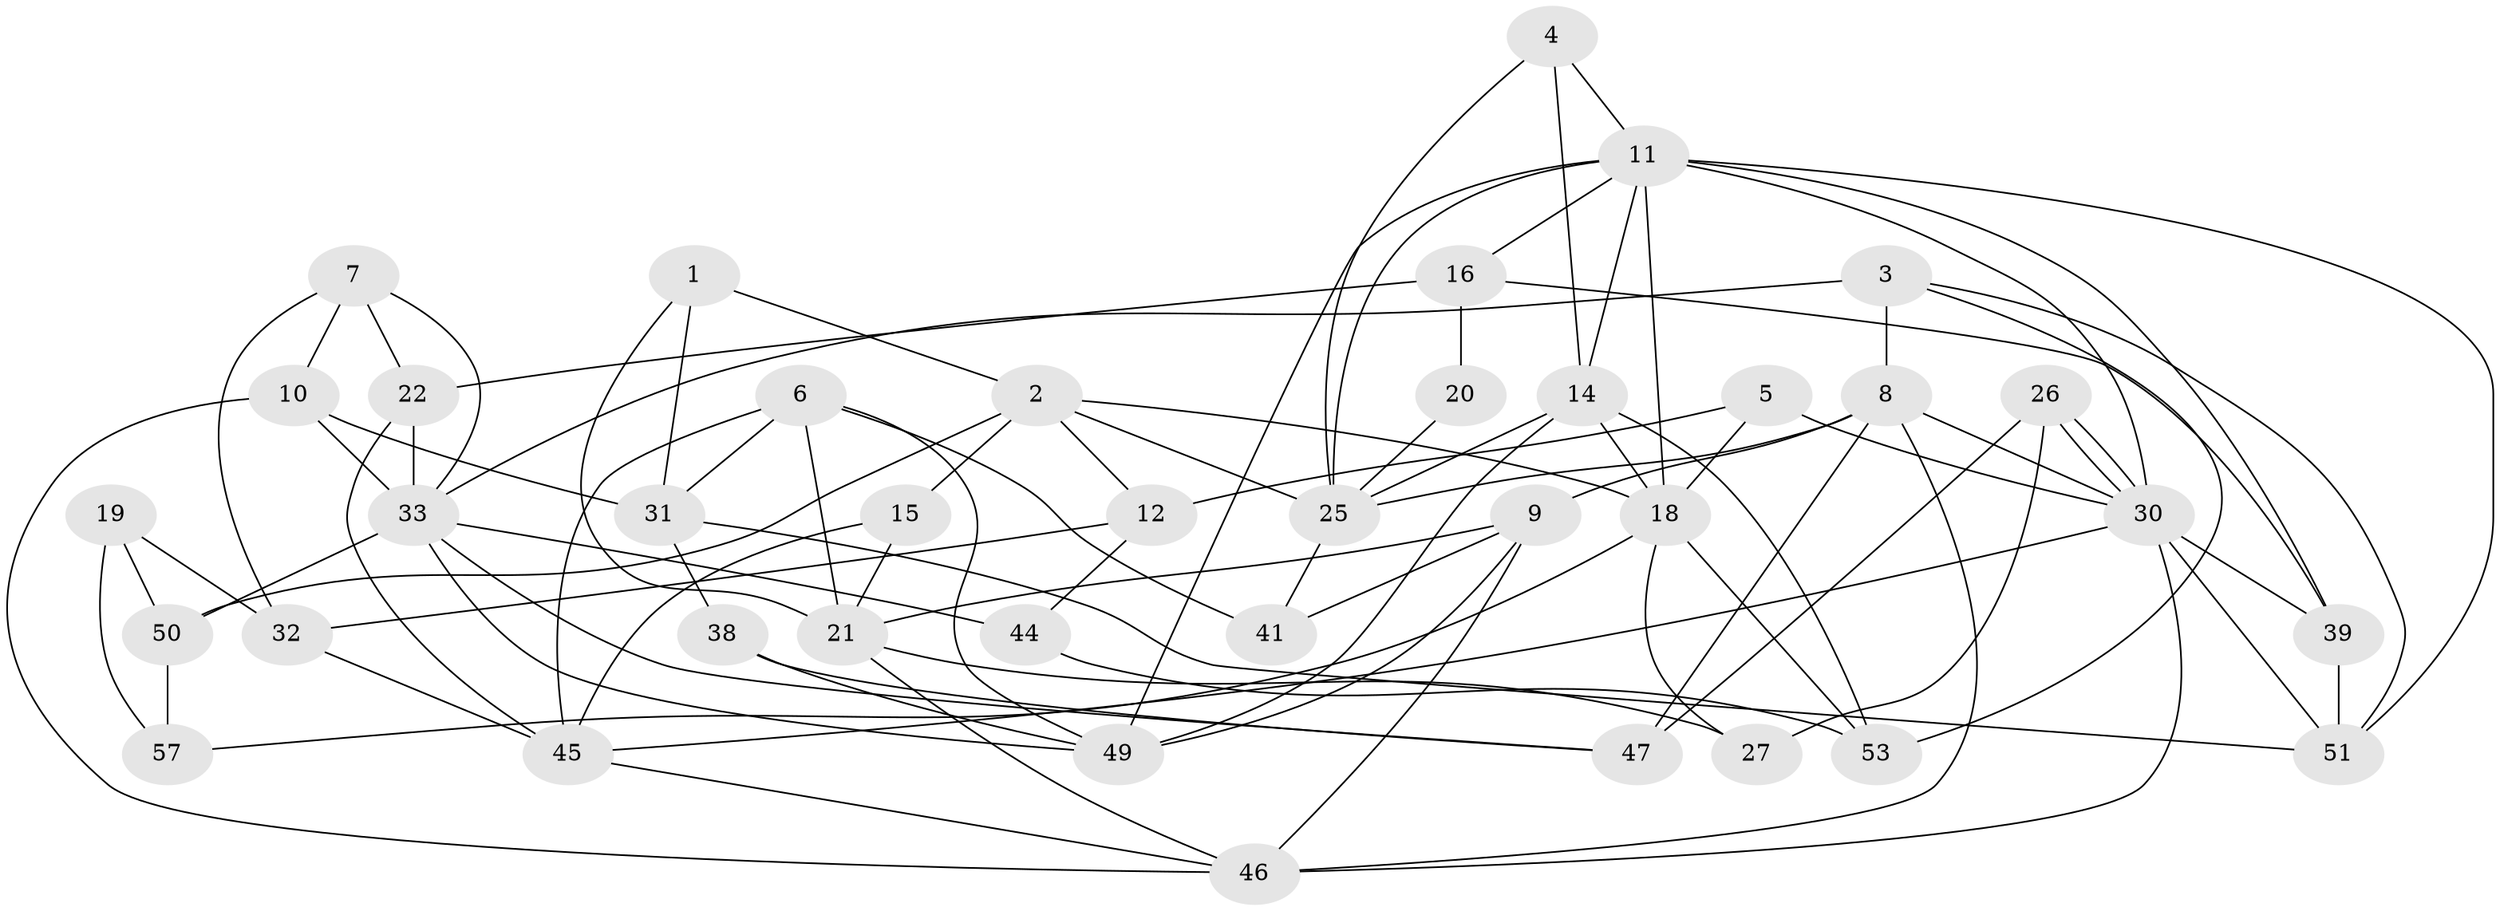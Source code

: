 // original degree distribution, {3: 0.2982456140350877, 4: 0.43859649122807015, 5: 0.12280701754385964, 6: 0.07017543859649122, 2: 0.03508771929824561, 7: 0.03508771929824561}
// Generated by graph-tools (version 1.1) at 2025/11/02/27/25 16:11:22]
// undirected, 39 vertices, 91 edges
graph export_dot {
graph [start="1"]
  node [color=gray90,style=filled];
  1;
  2 [super="+13"];
  3 [super="+36"];
  4;
  5;
  6 [super="+42"];
  7;
  8 [super="+48"];
  9 [super="+40"];
  10;
  11 [super="+29"];
  12;
  14 [super="+17"];
  15 [super="+35"];
  16;
  18 [super="+24"];
  19;
  20;
  21 [super="+28"];
  22 [super="+23"];
  25 [super="+37"];
  26;
  27;
  30 [super="+34"];
  31 [super="+43"];
  32;
  33 [super="+54"];
  38;
  39;
  41;
  44;
  45;
  46 [super="+55"];
  47;
  49;
  50;
  51 [super="+52"];
  53 [super="+56"];
  57;
  1 -- 2;
  1 -- 31;
  1 -- 21;
  2 -- 12;
  2 -- 18;
  2 -- 25;
  2 -- 50;
  2 -- 15;
  3 -- 8 [weight=2];
  3 -- 33;
  3 -- 53;
  3 -- 51;
  4 -- 25;
  4 -- 11;
  4 -- 14;
  5 -- 12;
  5 -- 18 [weight=2];
  5 -- 30;
  6 -- 45;
  6 -- 41;
  6 -- 31 [weight=2];
  6 -- 49;
  6 -- 21;
  7 -- 10;
  7 -- 33;
  7 -- 32;
  7 -- 22;
  8 -- 9 [weight=2];
  8 -- 30;
  8 -- 47;
  8 -- 25;
  8 -- 46;
  9 -- 46;
  9 -- 41;
  9 -- 49;
  9 -- 21;
  10 -- 33;
  10 -- 31;
  10 -- 46;
  11 -- 49;
  11 -- 39;
  11 -- 30;
  11 -- 16;
  11 -- 18;
  11 -- 25;
  11 -- 14;
  11 -- 51;
  12 -- 32;
  12 -- 44;
  14 -- 18;
  14 -- 49;
  14 -- 53;
  14 -- 25;
  15 -- 45;
  15 -- 21;
  16 -- 20;
  16 -- 39;
  16 -- 22;
  18 -- 27;
  18 -- 57;
  18 -- 53;
  19 -- 57;
  19 -- 32;
  19 -- 50;
  20 -- 25;
  21 -- 27;
  21 -- 46;
  22 -- 45;
  22 -- 33;
  25 -- 41;
  26 -- 30;
  26 -- 30;
  26 -- 47;
  26 -- 27;
  30 -- 39;
  30 -- 45;
  30 -- 46;
  30 -- 51;
  31 -- 38;
  31 -- 51;
  32 -- 45;
  33 -- 50;
  33 -- 47;
  33 -- 44;
  33 -- 49;
  38 -- 49;
  38 -- 47;
  39 -- 51;
  44 -- 53;
  45 -- 46;
  50 -- 57;
}
